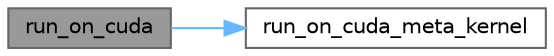 digraph "run_on_cuda"
{
 // LATEX_PDF_SIZE
  bgcolor="transparent";
  edge [fontname=Helvetica,fontsize=10,labelfontname=Helvetica,labelfontsize=10];
  node [fontname=Helvetica,fontsize=10,shape=box,height=0.2,width=0.4];
  rankdir="LR";
  Node1 [id="Node000001",label="run_on_cuda",height=0.2,width=0.4,color="gray40", fillcolor="grey60", style="filled", fontcolor="black",tooltip=" "];
  Node1 -> Node2 [id="edge2_Node000001_Node000002",color="steelblue1",style="solid",tooltip=" "];
  Node2 [id="Node000002",label="run_on_cuda_meta_kernel",height=0.2,width=0.4,color="grey40", fillcolor="white", style="filled",URL="$cuda__common_8h.html#a00d8f8a1725eea6813fd39f93d643a1e",tooltip=" "];
}
